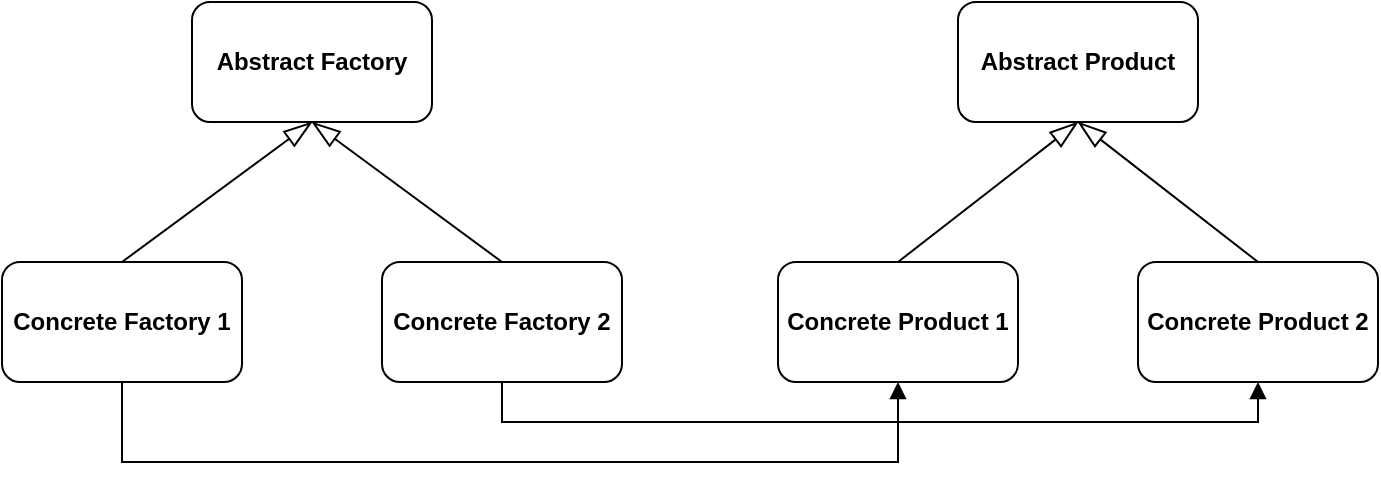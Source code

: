 <mxfile version="10.6.7" type="device"><diagram id="XpHaogVFucVoImLDJ00x" name="第 1 页"><mxGraphModel dx="1058" dy="808" grid="1" gridSize="10" guides="1" tooltips="1" connect="1" arrows="1" fold="1" page="1" pageScale="1" pageWidth="827" pageHeight="1169" math="0" shadow="0"><root><mxCell id="0"/><mxCell id="1" parent="0"/><mxCell id="SV5BkxjqPwUkHnk-QQWt-1" value="Abstract Factory" style="rounded=1;whiteSpace=wrap;html=1;fontStyle=1" vertex="1" parent="1"><mxGeometry x="130" y="130" width="120" height="60" as="geometry"/></mxCell><mxCell id="SV5BkxjqPwUkHnk-QQWt-23" style="edgeStyle=orthogonalEdgeStyle;rounded=0;orthogonalLoop=1;jettySize=auto;html=1;exitX=0.5;exitY=1;exitDx=0;exitDy=0;entryX=0.5;entryY=1;entryDx=0;entryDy=0;startArrow=none;startFill=0;endArrow=block;endFill=1;" edge="1" parent="1" source="SV5BkxjqPwUkHnk-QQWt-2" target="SV5BkxjqPwUkHnk-QQWt-3"><mxGeometry relative="1" as="geometry"><Array as="points"><mxPoint x="95" y="360"/><mxPoint x="483" y="360"/></Array></mxGeometry></mxCell><mxCell id="SV5BkxjqPwUkHnk-QQWt-2" value="Concrete Factory 1" style="rounded=1;whiteSpace=wrap;html=1;fontStyle=1" vertex="1" parent="1"><mxGeometry x="35" y="260" width="120" height="60" as="geometry"/></mxCell><mxCell id="SV5BkxjqPwUkHnk-QQWt-3" value="Concrete Product 1" style="rounded=1;whiteSpace=wrap;html=1;fontStyle=1" vertex="1" parent="1"><mxGeometry x="423" y="260" width="120" height="60" as="geometry"/></mxCell><mxCell id="SV5BkxjqPwUkHnk-QQWt-4" value="Abstract Product" style="rounded=1;whiteSpace=wrap;html=1;fontStyle=1" vertex="1" parent="1"><mxGeometry x="513" y="130" width="120" height="60" as="geometry"/></mxCell><mxCell id="SV5BkxjqPwUkHnk-QQWt-9" value="" style="endArrow=blockThin;endFill=0;endSize=12;html=1;exitX=0.5;exitY=0;exitDx=0;exitDy=0;entryX=0.5;entryY=1;entryDx=0;entryDy=0;" edge="1" parent="1" source="SV5BkxjqPwUkHnk-QQWt-2" target="SV5BkxjqPwUkHnk-QQWt-1"><mxGeometry width="160" relative="1" as="geometry"><mxPoint x="250" y="440" as="sourcePoint"/><mxPoint x="410" y="440" as="targetPoint"/></mxGeometry></mxCell><mxCell id="SV5BkxjqPwUkHnk-QQWt-10" value="" style="endArrow=blockThin;endFill=0;endSize=12;html=1;exitX=0.5;exitY=0;exitDx=0;exitDy=0;entryX=0.5;entryY=1;entryDx=0;entryDy=0;" edge="1" parent="1" source="SV5BkxjqPwUkHnk-QQWt-3" target="SV5BkxjqPwUkHnk-QQWt-4"><mxGeometry width="160" relative="1" as="geometry"><mxPoint x="553" y="260" as="sourcePoint"/><mxPoint x="553" y="180" as="targetPoint"/></mxGeometry></mxCell><mxCell id="SV5BkxjqPwUkHnk-QQWt-22" style="edgeStyle=orthogonalEdgeStyle;rounded=0;orthogonalLoop=1;jettySize=auto;html=1;exitX=0.5;exitY=1;exitDx=0;exitDy=0;entryX=0.5;entryY=1;entryDx=0;entryDy=0;startArrow=none;startFill=0;endArrow=block;endFill=1;" edge="1" parent="1" source="SV5BkxjqPwUkHnk-QQWt-11" target="SV5BkxjqPwUkHnk-QQWt-13"><mxGeometry relative="1" as="geometry"/></mxCell><mxCell id="SV5BkxjqPwUkHnk-QQWt-11" value="Concrete Factory 2" style="rounded=1;whiteSpace=wrap;html=1;fontStyle=1" vertex="1" parent="1"><mxGeometry x="225" y="260" width="120" height="60" as="geometry"/></mxCell><mxCell id="SV5BkxjqPwUkHnk-QQWt-12" value="" style="endArrow=blockThin;endFill=0;endSize=12;html=1;exitX=0.5;exitY=0;exitDx=0;exitDy=0;entryX=0.5;entryY=1;entryDx=0;entryDy=0;" edge="1" parent="1" source="SV5BkxjqPwUkHnk-QQWt-11" target="SV5BkxjqPwUkHnk-QQWt-1"><mxGeometry width="160" relative="1" as="geometry"><mxPoint x="50" y="280" as="sourcePoint"/><mxPoint x="200" y="200" as="targetPoint"/></mxGeometry></mxCell><mxCell id="SV5BkxjqPwUkHnk-QQWt-13" value="Concrete Product 2" style="rounded=1;whiteSpace=wrap;html=1;fontStyle=1" vertex="1" parent="1"><mxGeometry x="603" y="260" width="120" height="60" as="geometry"/></mxCell><mxCell id="SV5BkxjqPwUkHnk-QQWt-14" value="" style="endArrow=blockThin;endFill=0;endSize=12;html=1;exitX=0.5;exitY=0;exitDx=0;exitDy=0;entryX=0.5;entryY=1;entryDx=0;entryDy=0;" edge="1" parent="1" source="SV5BkxjqPwUkHnk-QQWt-13" target="SV5BkxjqPwUkHnk-QQWt-4"><mxGeometry width="160" relative="1" as="geometry"><mxPoint x="703" y="225" as="sourcePoint"/><mxPoint x="783" y="135" as="targetPoint"/></mxGeometry></mxCell></root></mxGraphModel></diagram></mxfile>